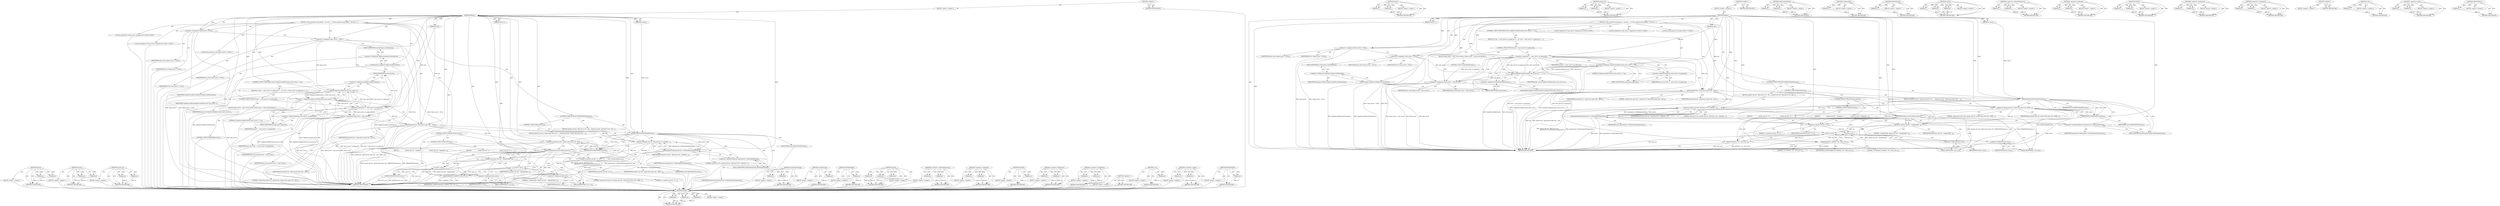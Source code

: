 digraph "WEXITSTATUS" {
vulnerable_188 [label=<(METHOD,dprintf)>];
vulnerable_189 [label=<(PARAM,p1)>];
vulnerable_190 [label=<(PARAM,p2)>];
vulnerable_191 [label=<(BLOCK,&lt;empty&gt;,&lt;empty&gt;)>];
vulnerable_192 [label=<(METHOD_RETURN,ANY)>];
vulnerable_141 [label=<(METHOD,iterate)>];
vulnerable_142 [label=<(PARAM,p1)>];
vulnerable_143 [label=<(PARAM,p2)>];
vulnerable_144 [label=<(BLOCK,&lt;empty&gt;,&lt;empty&gt;)>];
vulnerable_145 [label=<(METHOD_RETURN,ANY)>];
vulnerable_166 [label=<(METHOD,sprintf_cat)>];
vulnerable_167 [label=<(PARAM,p1)>];
vulnerable_168 [label=<(PARAM,p2)>];
vulnerable_169 [label=<(BLOCK,&lt;empty&gt;,&lt;empty&gt;)>];
vulnerable_170 [label=<(METHOD_RETURN,ANY)>];
vulnerable_6 [label=<(METHOD,&lt;global&gt;)<SUB>1</SUB>>];
vulnerable_7 [label=<(BLOCK,&lt;empty&gt;,&lt;empty&gt;)<SUB>1</SUB>>];
vulnerable_8 [label=<(METHOD,Reaper)<SUB>1</SUB>>];
vulnerable_9 [label=<(PARAM,Service *)<SUB>1</SUB>>];
vulnerable_10 [label=<(PARAM,int pid)<SUB>1</SUB>>];
vulnerable_11 [label=<(PARAM,int status)<SUB>1</SUB>>];
vulnerable_12 [label=<(BLOCK,{
	/* This should be much better.... for now, i...,{
	/* This should be much better.... for now, i...)<SUB>2</SUB>>];
vulnerable_13 [label="<(LOCAL,GahpServer* dead_server: GahpServer*)<SUB>6</SUB>>"];
vulnerable_14 [label=<(&lt;operator&gt;.assignment,*dead_server = NULL)<SUB>6</SUB>>];
vulnerable_15 [label=<(IDENTIFIER,dead_server,*dead_server = NULL)<SUB>6</SUB>>];
vulnerable_16 [label=<(IDENTIFIER,NULL,*dead_server = NULL)<SUB>6</SUB>>];
vulnerable_17 [label="<(LOCAL,GahpServer* next_server: GahpServer*)<SUB>7</SUB>>"];
vulnerable_18 [label=<(&lt;operator&gt;.assignment,*next_server = NULL)<SUB>7</SUB>>];
vulnerable_19 [label=<(IDENTIFIER,next_server,*next_server = NULL)<SUB>7</SUB>>];
vulnerable_20 [label=<(IDENTIFIER,NULL,*next_server = NULL)<SUB>7</SUB>>];
vulnerable_21 [label=<(startIterations,GahpServersById.startIterations())<SUB>9</SUB>>];
vulnerable_22 [label=<(&lt;operator&gt;.fieldAccess,GahpServersById.startIterations)<SUB>9</SUB>>];
vulnerable_23 [label=<(IDENTIFIER,GahpServersById,GahpServersById.startIterations())<SUB>9</SUB>>];
vulnerable_24 [label=<(FIELD_IDENTIFIER,startIterations,startIterations)<SUB>9</SUB>>];
vulnerable_25 [label=<(CONTROL_STRUCTURE,WHILE,while (GahpServersById.iterate( next_server ) != 0))<SUB>10</SUB>>];
vulnerable_26 [label=<(&lt;operator&gt;.notEquals,GahpServersById.iterate( next_server ) != 0)<SUB>10</SUB>>];
vulnerable_27 [label=<(iterate,GahpServersById.iterate( next_server ))<SUB>10</SUB>>];
vulnerable_28 [label=<(&lt;operator&gt;.fieldAccess,GahpServersById.iterate)<SUB>10</SUB>>];
vulnerable_29 [label=<(IDENTIFIER,GahpServersById,GahpServersById.iterate( next_server ))<SUB>10</SUB>>];
vulnerable_30 [label=<(FIELD_IDENTIFIER,iterate,iterate)<SUB>10</SUB>>];
vulnerable_31 [label=<(IDENTIFIER,next_server,GahpServersById.iterate( next_server ))<SUB>10</SUB>>];
vulnerable_32 [label=<(LITERAL,0,GahpServersById.iterate( next_server ) != 0)<SUB>10</SUB>>];
vulnerable_33 [label=<(BLOCK,{
		if ( pid == next_server-&gt;m_gahp_pid ) {
			...,{
		if ( pid == next_server-&gt;m_gahp_pid ) {
			...)<SUB>10</SUB>>];
vulnerable_34 [label=<(CONTROL_STRUCTURE,IF,if (pid == next_server-&gt;m_gahp_pid))<SUB>11</SUB>>];
vulnerable_35 [label=<(&lt;operator&gt;.equals,pid == next_server-&gt;m_gahp_pid)<SUB>11</SUB>>];
vulnerable_36 [label=<(IDENTIFIER,pid,pid == next_server-&gt;m_gahp_pid)<SUB>11</SUB>>];
vulnerable_37 [label=<(&lt;operator&gt;.indirectFieldAccess,next_server-&gt;m_gahp_pid)<SUB>11</SUB>>];
vulnerable_38 [label=<(IDENTIFIER,next_server,pid == next_server-&gt;m_gahp_pid)<SUB>11</SUB>>];
vulnerable_39 [label=<(FIELD_IDENTIFIER,m_gahp_pid,m_gahp_pid)<SUB>11</SUB>>];
vulnerable_40 [label=<(BLOCK,{
			dead_server = next_server;
			break;
		},{
			dead_server = next_server;
			break;
		})<SUB>11</SUB>>];
vulnerable_41 [label=<(&lt;operator&gt;.assignment,dead_server = next_server)<SUB>12</SUB>>];
vulnerable_42 [label=<(IDENTIFIER,dead_server,dead_server = next_server)<SUB>12</SUB>>];
vulnerable_43 [label=<(IDENTIFIER,next_server,dead_server = next_server)<SUB>12</SUB>>];
vulnerable_44 [label=<(CONTROL_STRUCTURE,BREAK,break;)<SUB>13</SUB>>];
vulnerable_45 [label="<(LOCAL,std.string buf: std.string)<SUB>17</SUB>>"];
vulnerable_46 [label=<(sprintf,sprintf( buf, &quot;Gahp Server (pid=%d) &quot;, pid ))<SUB>19</SUB>>];
vulnerable_47 [label=<(IDENTIFIER,buf,sprintf( buf, &quot;Gahp Server (pid=%d) &quot;, pid ))<SUB>19</SUB>>];
vulnerable_48 [label=<(LITERAL,&quot;Gahp Server (pid=%d) &quot;,sprintf( buf, &quot;Gahp Server (pid=%d) &quot;, pid ))<SUB>19</SUB>>];
vulnerable_49 [label=<(IDENTIFIER,pid,sprintf( buf, &quot;Gahp Server (pid=%d) &quot;, pid ))<SUB>19</SUB>>];
vulnerable_50 [label=<(CONTROL_STRUCTURE,IF,if (WIFSIGNALED(status)))<SUB>21</SUB>>];
vulnerable_51 [label=<(WIFSIGNALED,WIFSIGNALED(status))<SUB>21</SUB>>];
vulnerable_52 [label=<(IDENTIFIER,status,WIFSIGNALED(status))<SUB>21</SUB>>];
vulnerable_53 [label=<(BLOCK,{
		sprintf_cat( buf, &quot;died due to %s&quot;, 
			dae...,{
		sprintf_cat( buf, &quot;died due to %s&quot;, 
			dae...)<SUB>21</SUB>>];
vulnerable_54 [label=<(sprintf_cat,sprintf_cat( buf, &quot;died due to %s&quot;, 
			daemonC...)<SUB>22</SUB>>];
vulnerable_55 [label=<(IDENTIFIER,buf,sprintf_cat( buf, &quot;died due to %s&quot;, 
			daemonC...)<SUB>22</SUB>>];
vulnerable_56 [label=<(LITERAL,&quot;died due to %s&quot;,sprintf_cat( buf, &quot;died due to %s&quot;, 
			daemonC...)<SUB>22</SUB>>];
vulnerable_57 [label=<(GetExceptionString,daemonCore-&gt;GetExceptionString(status))<SUB>23</SUB>>];
vulnerable_58 [label=<(&lt;operator&gt;.indirectFieldAccess,daemonCore-&gt;GetExceptionString)<SUB>23</SUB>>];
vulnerable_59 [label=<(IDENTIFIER,daemonCore,daemonCore-&gt;GetExceptionString(status))<SUB>23</SUB>>];
vulnerable_60 [label=<(FIELD_IDENTIFIER,GetExceptionString,GetExceptionString)<SUB>23</SUB>>];
vulnerable_61 [label=<(IDENTIFIER,status,daemonCore-&gt;GetExceptionString(status))<SUB>23</SUB>>];
vulnerable_62 [label=<(CONTROL_STRUCTURE,ELSE,else)<SUB>24</SUB>>];
vulnerable_63 [label=<(BLOCK,{
		sprintf_cat( buf, &quot;exited with status %d&quot;, ...,{
		sprintf_cat( buf, &quot;exited with status %d&quot;, ...)<SUB>24</SUB>>];
vulnerable_64 [label=<(sprintf_cat,sprintf_cat( buf, &quot;exited with status %d&quot;, WEXI...)<SUB>25</SUB>>];
vulnerable_65 [label=<(IDENTIFIER,buf,sprintf_cat( buf, &quot;exited with status %d&quot;, WEXI...)<SUB>25</SUB>>];
vulnerable_66 [label=<(LITERAL,&quot;exited with status %d&quot;,sprintf_cat( buf, &quot;exited with status %d&quot;, WEXI...)<SUB>25</SUB>>];
vulnerable_67 [label=<(WEXITSTATUS,WEXITSTATUS(status))<SUB>25</SUB>>];
vulnerable_68 [label=<(IDENTIFIER,status,WEXITSTATUS(status))<SUB>25</SUB>>];
vulnerable_69 [label=<(CONTROL_STRUCTURE,IF,if (dead_server))<SUB>28</SUB>>];
vulnerable_70 [label=<(IDENTIFIER,dead_server,if (dead_server))<SUB>28</SUB>>];
vulnerable_71 [label=<(BLOCK,{
                sprintf_cat( buf, &quot; unexpecte...,{
                sprintf_cat( buf, &quot; unexpecte...)<SUB>28</SUB>>];
vulnerable_72 [label=<(sprintf_cat,sprintf_cat( buf, &quot; unexpectedly&quot; ))<SUB>29</SUB>>];
vulnerable_73 [label=<(IDENTIFIER,buf,sprintf_cat( buf, &quot; unexpectedly&quot; ))<SUB>29</SUB>>];
vulnerable_74 [label=<(LITERAL,&quot; unexpectedly&quot;,sprintf_cat( buf, &quot; unexpectedly&quot; ))<SUB>29</SUB>>];
vulnerable_75 [label=<(EXCEPT,EXCEPT( buf.c_str() ))<SUB>30</SUB>>];
vulnerable_76 [label=<(c_str,buf.c_str())<SUB>30</SUB>>];
vulnerable_77 [label=<(&lt;operator&gt;.fieldAccess,buf.c_str)<SUB>30</SUB>>];
vulnerable_78 [label=<(IDENTIFIER,buf,buf.c_str())<SUB>30</SUB>>];
vulnerable_79 [label=<(FIELD_IDENTIFIER,c_str,c_str)<SUB>30</SUB>>];
vulnerable_80 [label=<(CONTROL_STRUCTURE,ELSE,else)<SUB>31</SUB>>];
vulnerable_81 [label=<(BLOCK,{
                sprintf_cat( buf, &quot;\n&quot; );
   ...,{
                sprintf_cat( buf, &quot;\n&quot; );
   ...)<SUB>31</SUB>>];
vulnerable_82 [label=<(sprintf_cat,sprintf_cat( buf, &quot;\n&quot; ))<SUB>32</SUB>>];
vulnerable_83 [label=<(IDENTIFIER,buf,sprintf_cat( buf, &quot;\n&quot; ))<SUB>32</SUB>>];
vulnerable_84 [label=<(LITERAL,&quot;\n&quot;,sprintf_cat( buf, &quot;\n&quot; ))<SUB>32</SUB>>];
vulnerable_85 [label=<(dprintf,dprintf( D_ALWAYS, buf.c_str() ))<SUB>33</SUB>>];
vulnerable_86 [label=<(IDENTIFIER,D_ALWAYS,dprintf( D_ALWAYS, buf.c_str() ))<SUB>33</SUB>>];
vulnerable_87 [label=<(c_str,buf.c_str())<SUB>33</SUB>>];
vulnerable_88 [label=<(&lt;operator&gt;.fieldAccess,buf.c_str)<SUB>33</SUB>>];
vulnerable_89 [label=<(IDENTIFIER,buf,buf.c_str())<SUB>33</SUB>>];
vulnerable_90 [label=<(FIELD_IDENTIFIER,c_str,c_str)<SUB>33</SUB>>];
vulnerable_91 [label=<(METHOD_RETURN,ANY)<SUB>1</SUB>>];
vulnerable_93 [label=<(METHOD_RETURN,ANY)<SUB>1</SUB>>];
vulnerable_171 [label=<(METHOD,GetExceptionString)>];
vulnerable_172 [label=<(PARAM,p1)>];
vulnerable_173 [label=<(PARAM,p2)>];
vulnerable_174 [label=<(BLOCK,&lt;empty&gt;,&lt;empty&gt;)>];
vulnerable_175 [label=<(METHOD_RETURN,ANY)>];
vulnerable_127 [label=<(METHOD,startIterations)>];
vulnerable_128 [label=<(PARAM,p1)>];
vulnerable_129 [label=<(BLOCK,&lt;empty&gt;,&lt;empty&gt;)>];
vulnerable_130 [label=<(METHOD_RETURN,ANY)>];
vulnerable_162 [label=<(METHOD,WIFSIGNALED)>];
vulnerable_163 [label=<(PARAM,p1)>];
vulnerable_164 [label=<(BLOCK,&lt;empty&gt;,&lt;empty&gt;)>];
vulnerable_165 [label=<(METHOD_RETURN,ANY)>];
vulnerable_156 [label=<(METHOD,sprintf)>];
vulnerable_157 [label=<(PARAM,p1)>];
vulnerable_158 [label=<(PARAM,p2)>];
vulnerable_159 [label=<(PARAM,p3)>];
vulnerable_160 [label=<(BLOCK,&lt;empty&gt;,&lt;empty&gt;)>];
vulnerable_161 [label=<(METHOD_RETURN,ANY)>];
vulnerable_151 [label=<(METHOD,&lt;operator&gt;.indirectFieldAccess)>];
vulnerable_152 [label=<(PARAM,p1)>];
vulnerable_153 [label=<(PARAM,p2)>];
vulnerable_154 [label=<(BLOCK,&lt;empty&gt;,&lt;empty&gt;)>];
vulnerable_155 [label=<(METHOD_RETURN,ANY)>];
vulnerable_136 [label=<(METHOD,&lt;operator&gt;.notEquals)>];
vulnerable_137 [label=<(PARAM,p1)>];
vulnerable_138 [label=<(PARAM,p2)>];
vulnerable_139 [label=<(BLOCK,&lt;empty&gt;,&lt;empty&gt;)>];
vulnerable_140 [label=<(METHOD_RETURN,ANY)>];
vulnerable_180 [label=<(METHOD,EXCEPT)>];
vulnerable_181 [label=<(PARAM,p1)>];
vulnerable_182 [label=<(BLOCK,&lt;empty&gt;,&lt;empty&gt;)>];
vulnerable_183 [label=<(METHOD_RETURN,ANY)>];
vulnerable_131 [label=<(METHOD,&lt;operator&gt;.fieldAccess)>];
vulnerable_132 [label=<(PARAM,p1)>];
vulnerable_133 [label=<(PARAM,p2)>];
vulnerable_134 [label=<(BLOCK,&lt;empty&gt;,&lt;empty&gt;)>];
vulnerable_135 [label=<(METHOD_RETURN,ANY)>];
vulnerable_122 [label=<(METHOD,&lt;operator&gt;.assignment)>];
vulnerable_123 [label=<(PARAM,p1)>];
vulnerable_124 [label=<(PARAM,p2)>];
vulnerable_125 [label=<(BLOCK,&lt;empty&gt;,&lt;empty&gt;)>];
vulnerable_126 [label=<(METHOD_RETURN,ANY)>];
vulnerable_116 [label=<(METHOD,&lt;global&gt;)<SUB>1</SUB>>];
vulnerable_117 [label=<(BLOCK,&lt;empty&gt;,&lt;empty&gt;)>];
vulnerable_118 [label=<(METHOD_RETURN,ANY)>];
vulnerable_184 [label=<(METHOD,c_str)>];
vulnerable_185 [label=<(PARAM,p1)>];
vulnerable_186 [label=<(BLOCK,&lt;empty&gt;,&lt;empty&gt;)>];
vulnerable_187 [label=<(METHOD_RETURN,ANY)>];
vulnerable_146 [label=<(METHOD,&lt;operator&gt;.equals)>];
vulnerable_147 [label=<(PARAM,p1)>];
vulnerable_148 [label=<(PARAM,p2)>];
vulnerable_149 [label=<(BLOCK,&lt;empty&gt;,&lt;empty&gt;)>];
vulnerable_150 [label=<(METHOD_RETURN,ANY)>];
vulnerable_176 [label=<(METHOD,WEXITSTATUS)>];
vulnerable_177 [label=<(PARAM,p1)>];
vulnerable_178 [label=<(BLOCK,&lt;empty&gt;,&lt;empty&gt;)>];
vulnerable_179 [label=<(METHOD_RETURN,ANY)>];
fixed_193 [label=<(METHOD,dprintf)>];
fixed_194 [label=<(PARAM,p1)>];
fixed_195 [label=<(PARAM,p2)>];
fixed_196 [label=<(PARAM,p3)>];
fixed_197 [label=<(BLOCK,&lt;empty&gt;,&lt;empty&gt;)>];
fixed_198 [label=<(METHOD_RETURN,ANY)>];
fixed_145 [label=<(METHOD,iterate)>];
fixed_146 [label=<(PARAM,p1)>];
fixed_147 [label=<(PARAM,p2)>];
fixed_148 [label=<(BLOCK,&lt;empty&gt;,&lt;empty&gt;)>];
fixed_149 [label=<(METHOD_RETURN,ANY)>];
fixed_170 [label=<(METHOD,sprintf_cat)>];
fixed_171 [label=<(PARAM,p1)>];
fixed_172 [label=<(PARAM,p2)>];
fixed_173 [label=<(BLOCK,&lt;empty&gt;,&lt;empty&gt;)>];
fixed_174 [label=<(METHOD_RETURN,ANY)>];
fixed_6 [label=<(METHOD,&lt;global&gt;)<SUB>1</SUB>>];
fixed_7 [label=<(BLOCK,&lt;empty&gt;,&lt;empty&gt;)<SUB>1</SUB>>];
fixed_8 [label=<(METHOD,Reaper)<SUB>1</SUB>>];
fixed_9 [label=<(PARAM,Service *)<SUB>1</SUB>>];
fixed_10 [label=<(PARAM,int pid)<SUB>1</SUB>>];
fixed_11 [label=<(PARAM,int status)<SUB>1</SUB>>];
fixed_12 [label=<(BLOCK,{
	/* This should be much better.... for now, i...,{
	/* This should be much better.... for now, i...)<SUB>2</SUB>>];
fixed_13 [label="<(LOCAL,GahpServer* dead_server: GahpServer*)<SUB>6</SUB>>"];
fixed_14 [label=<(&lt;operator&gt;.assignment,*dead_server = NULL)<SUB>6</SUB>>];
fixed_15 [label=<(IDENTIFIER,dead_server,*dead_server = NULL)<SUB>6</SUB>>];
fixed_16 [label=<(IDENTIFIER,NULL,*dead_server = NULL)<SUB>6</SUB>>];
fixed_17 [label="<(LOCAL,GahpServer* next_server: GahpServer*)<SUB>7</SUB>>"];
fixed_18 [label=<(&lt;operator&gt;.assignment,*next_server = NULL)<SUB>7</SUB>>];
fixed_19 [label=<(IDENTIFIER,next_server,*next_server = NULL)<SUB>7</SUB>>];
fixed_20 [label=<(IDENTIFIER,NULL,*next_server = NULL)<SUB>7</SUB>>];
fixed_21 [label=<(startIterations,GahpServersById.startIterations())<SUB>9</SUB>>];
fixed_22 [label=<(&lt;operator&gt;.fieldAccess,GahpServersById.startIterations)<SUB>9</SUB>>];
fixed_23 [label=<(IDENTIFIER,GahpServersById,GahpServersById.startIterations())<SUB>9</SUB>>];
fixed_24 [label=<(FIELD_IDENTIFIER,startIterations,startIterations)<SUB>9</SUB>>];
fixed_25 [label=<(CONTROL_STRUCTURE,WHILE,while (GahpServersById.iterate( next_server ) != 0))<SUB>10</SUB>>];
fixed_26 [label=<(&lt;operator&gt;.notEquals,GahpServersById.iterate( next_server ) != 0)<SUB>10</SUB>>];
fixed_27 [label=<(iterate,GahpServersById.iterate( next_server ))<SUB>10</SUB>>];
fixed_28 [label=<(&lt;operator&gt;.fieldAccess,GahpServersById.iterate)<SUB>10</SUB>>];
fixed_29 [label=<(IDENTIFIER,GahpServersById,GahpServersById.iterate( next_server ))<SUB>10</SUB>>];
fixed_30 [label=<(FIELD_IDENTIFIER,iterate,iterate)<SUB>10</SUB>>];
fixed_31 [label=<(IDENTIFIER,next_server,GahpServersById.iterate( next_server ))<SUB>10</SUB>>];
fixed_32 [label=<(LITERAL,0,GahpServersById.iterate( next_server ) != 0)<SUB>10</SUB>>];
fixed_33 [label=<(BLOCK,{
		if ( pid == next_server-&gt;m_gahp_pid ) {
			...,{
		if ( pid == next_server-&gt;m_gahp_pid ) {
			...)<SUB>10</SUB>>];
fixed_34 [label=<(CONTROL_STRUCTURE,IF,if (pid == next_server-&gt;m_gahp_pid))<SUB>11</SUB>>];
fixed_35 [label=<(&lt;operator&gt;.equals,pid == next_server-&gt;m_gahp_pid)<SUB>11</SUB>>];
fixed_36 [label=<(IDENTIFIER,pid,pid == next_server-&gt;m_gahp_pid)<SUB>11</SUB>>];
fixed_37 [label=<(&lt;operator&gt;.indirectFieldAccess,next_server-&gt;m_gahp_pid)<SUB>11</SUB>>];
fixed_38 [label=<(IDENTIFIER,next_server,pid == next_server-&gt;m_gahp_pid)<SUB>11</SUB>>];
fixed_39 [label=<(FIELD_IDENTIFIER,m_gahp_pid,m_gahp_pid)<SUB>11</SUB>>];
fixed_40 [label=<(BLOCK,{
			dead_server = next_server;
			break;
		},{
			dead_server = next_server;
			break;
		})<SUB>11</SUB>>];
fixed_41 [label=<(&lt;operator&gt;.assignment,dead_server = next_server)<SUB>12</SUB>>];
fixed_42 [label=<(IDENTIFIER,dead_server,dead_server = next_server)<SUB>12</SUB>>];
fixed_43 [label=<(IDENTIFIER,next_server,dead_server = next_server)<SUB>12</SUB>>];
fixed_44 [label=<(CONTROL_STRUCTURE,BREAK,break;)<SUB>13</SUB>>];
fixed_45 [label="<(LOCAL,std.string buf: std.string)<SUB>17</SUB>>"];
fixed_46 [label=<(sprintf,sprintf( buf, &quot;Gahp Server (pid=%d) &quot;, pid ))<SUB>19</SUB>>];
fixed_47 [label=<(IDENTIFIER,buf,sprintf( buf, &quot;Gahp Server (pid=%d) &quot;, pid ))<SUB>19</SUB>>];
fixed_48 [label=<(LITERAL,&quot;Gahp Server (pid=%d) &quot;,sprintf( buf, &quot;Gahp Server (pid=%d) &quot;, pid ))<SUB>19</SUB>>];
fixed_49 [label=<(IDENTIFIER,pid,sprintf( buf, &quot;Gahp Server (pid=%d) &quot;, pid ))<SUB>19</SUB>>];
fixed_50 [label=<(CONTROL_STRUCTURE,IF,if (WIFSIGNALED(status)))<SUB>21</SUB>>];
fixed_51 [label=<(WIFSIGNALED,WIFSIGNALED(status))<SUB>21</SUB>>];
fixed_52 [label=<(IDENTIFIER,status,WIFSIGNALED(status))<SUB>21</SUB>>];
fixed_53 [label=<(BLOCK,{
		sprintf_cat( buf, &quot;died due to %s&quot;, 
			dae...,{
		sprintf_cat( buf, &quot;died due to %s&quot;, 
			dae...)<SUB>21</SUB>>];
fixed_54 [label=<(sprintf_cat,sprintf_cat( buf, &quot;died due to %s&quot;, 
			daemonC...)<SUB>22</SUB>>];
fixed_55 [label=<(IDENTIFIER,buf,sprintf_cat( buf, &quot;died due to %s&quot;, 
			daemonC...)<SUB>22</SUB>>];
fixed_56 [label=<(LITERAL,&quot;died due to %s&quot;,sprintf_cat( buf, &quot;died due to %s&quot;, 
			daemonC...)<SUB>22</SUB>>];
fixed_57 [label=<(GetExceptionString,daemonCore-&gt;GetExceptionString(status))<SUB>23</SUB>>];
fixed_58 [label=<(&lt;operator&gt;.indirectFieldAccess,daemonCore-&gt;GetExceptionString)<SUB>23</SUB>>];
fixed_59 [label=<(IDENTIFIER,daemonCore,daemonCore-&gt;GetExceptionString(status))<SUB>23</SUB>>];
fixed_60 [label=<(FIELD_IDENTIFIER,GetExceptionString,GetExceptionString)<SUB>23</SUB>>];
fixed_61 [label=<(IDENTIFIER,status,daemonCore-&gt;GetExceptionString(status))<SUB>23</SUB>>];
fixed_62 [label=<(CONTROL_STRUCTURE,ELSE,else)<SUB>24</SUB>>];
fixed_63 [label=<(BLOCK,{
		sprintf_cat( buf, &quot;exited with status %d&quot;, ...,{
		sprintf_cat( buf, &quot;exited with status %d&quot;, ...)<SUB>24</SUB>>];
fixed_64 [label=<(sprintf_cat,sprintf_cat( buf, &quot;exited with status %d&quot;, WEXI...)<SUB>25</SUB>>];
fixed_65 [label=<(IDENTIFIER,buf,sprintf_cat( buf, &quot;exited with status %d&quot;, WEXI...)<SUB>25</SUB>>];
fixed_66 [label=<(LITERAL,&quot;exited with status %d&quot;,sprintf_cat( buf, &quot;exited with status %d&quot;, WEXI...)<SUB>25</SUB>>];
fixed_67 [label=<(WEXITSTATUS,WEXITSTATUS(status))<SUB>25</SUB>>];
fixed_68 [label=<(IDENTIFIER,status,WEXITSTATUS(status))<SUB>25</SUB>>];
fixed_69 [label=<(CONTROL_STRUCTURE,IF,if (dead_server))<SUB>28</SUB>>];
fixed_70 [label=<(IDENTIFIER,dead_server,if (dead_server))<SUB>28</SUB>>];
fixed_71 [label=<(BLOCK,{
                sprintf_cat( buf, &quot; unexpecte...,{
                sprintf_cat( buf, &quot; unexpecte...)<SUB>28</SUB>>];
fixed_72 [label=<(sprintf_cat,sprintf_cat( buf, &quot; unexpectedly&quot; ))<SUB>29</SUB>>];
fixed_73 [label=<(IDENTIFIER,buf,sprintf_cat( buf, &quot; unexpectedly&quot; ))<SUB>29</SUB>>];
fixed_74 [label=<(LITERAL,&quot; unexpectedly&quot;,sprintf_cat( buf, &quot; unexpectedly&quot; ))<SUB>29</SUB>>];
fixed_75 [label=<(EXCEPT,EXCEPT( &quot;%s&quot;, buf.c_str() ))<SUB>30</SUB>>];
fixed_76 [label=<(LITERAL,&quot;%s&quot;,EXCEPT( &quot;%s&quot;, buf.c_str() ))<SUB>30</SUB>>];
fixed_77 [label=<(c_str,buf.c_str())<SUB>30</SUB>>];
fixed_78 [label=<(&lt;operator&gt;.fieldAccess,buf.c_str)<SUB>30</SUB>>];
fixed_79 [label=<(IDENTIFIER,buf,buf.c_str())<SUB>30</SUB>>];
fixed_80 [label=<(FIELD_IDENTIFIER,c_str,c_str)<SUB>30</SUB>>];
fixed_81 [label=<(CONTROL_STRUCTURE,ELSE,else)<SUB>31</SUB>>];
fixed_82 [label=<(BLOCK,{
                sprintf_cat( buf, &quot;\n&quot; );
   ...,{
                sprintf_cat( buf, &quot;\n&quot; );
   ...)<SUB>31</SUB>>];
fixed_83 [label=<(sprintf_cat,sprintf_cat( buf, &quot;\n&quot; ))<SUB>32</SUB>>];
fixed_84 [label=<(IDENTIFIER,buf,sprintf_cat( buf, &quot;\n&quot; ))<SUB>32</SUB>>];
fixed_85 [label=<(LITERAL,&quot;\n&quot;,sprintf_cat( buf, &quot;\n&quot; ))<SUB>32</SUB>>];
fixed_86 [label=<(dprintf,dprintf( D_ALWAYS, &quot;%s&quot;, buf.c_str() ))<SUB>33</SUB>>];
fixed_87 [label=<(IDENTIFIER,D_ALWAYS,dprintf( D_ALWAYS, &quot;%s&quot;, buf.c_str() ))<SUB>33</SUB>>];
fixed_88 [label=<(LITERAL,&quot;%s&quot;,dprintf( D_ALWAYS, &quot;%s&quot;, buf.c_str() ))<SUB>33</SUB>>];
fixed_89 [label=<(c_str,buf.c_str())<SUB>33</SUB>>];
fixed_90 [label=<(&lt;operator&gt;.fieldAccess,buf.c_str)<SUB>33</SUB>>];
fixed_91 [label=<(IDENTIFIER,buf,buf.c_str())<SUB>33</SUB>>];
fixed_92 [label=<(FIELD_IDENTIFIER,c_str,c_str)<SUB>33</SUB>>];
fixed_93 [label=<(METHOD_RETURN,ANY)<SUB>1</SUB>>];
fixed_95 [label=<(METHOD_RETURN,ANY)<SUB>1</SUB>>];
fixed_175 [label=<(METHOD,GetExceptionString)>];
fixed_176 [label=<(PARAM,p1)>];
fixed_177 [label=<(PARAM,p2)>];
fixed_178 [label=<(BLOCK,&lt;empty&gt;,&lt;empty&gt;)>];
fixed_179 [label=<(METHOD_RETURN,ANY)>];
fixed_131 [label=<(METHOD,startIterations)>];
fixed_132 [label=<(PARAM,p1)>];
fixed_133 [label=<(BLOCK,&lt;empty&gt;,&lt;empty&gt;)>];
fixed_134 [label=<(METHOD_RETURN,ANY)>];
fixed_166 [label=<(METHOD,WIFSIGNALED)>];
fixed_167 [label=<(PARAM,p1)>];
fixed_168 [label=<(BLOCK,&lt;empty&gt;,&lt;empty&gt;)>];
fixed_169 [label=<(METHOD_RETURN,ANY)>];
fixed_160 [label=<(METHOD,sprintf)>];
fixed_161 [label=<(PARAM,p1)>];
fixed_162 [label=<(PARAM,p2)>];
fixed_163 [label=<(PARAM,p3)>];
fixed_164 [label=<(BLOCK,&lt;empty&gt;,&lt;empty&gt;)>];
fixed_165 [label=<(METHOD_RETURN,ANY)>];
fixed_155 [label=<(METHOD,&lt;operator&gt;.indirectFieldAccess)>];
fixed_156 [label=<(PARAM,p1)>];
fixed_157 [label=<(PARAM,p2)>];
fixed_158 [label=<(BLOCK,&lt;empty&gt;,&lt;empty&gt;)>];
fixed_159 [label=<(METHOD_RETURN,ANY)>];
fixed_140 [label=<(METHOD,&lt;operator&gt;.notEquals)>];
fixed_141 [label=<(PARAM,p1)>];
fixed_142 [label=<(PARAM,p2)>];
fixed_143 [label=<(BLOCK,&lt;empty&gt;,&lt;empty&gt;)>];
fixed_144 [label=<(METHOD_RETURN,ANY)>];
fixed_184 [label=<(METHOD,EXCEPT)>];
fixed_185 [label=<(PARAM,p1)>];
fixed_186 [label=<(PARAM,p2)>];
fixed_187 [label=<(BLOCK,&lt;empty&gt;,&lt;empty&gt;)>];
fixed_188 [label=<(METHOD_RETURN,ANY)>];
fixed_135 [label=<(METHOD,&lt;operator&gt;.fieldAccess)>];
fixed_136 [label=<(PARAM,p1)>];
fixed_137 [label=<(PARAM,p2)>];
fixed_138 [label=<(BLOCK,&lt;empty&gt;,&lt;empty&gt;)>];
fixed_139 [label=<(METHOD_RETURN,ANY)>];
fixed_126 [label=<(METHOD,&lt;operator&gt;.assignment)>];
fixed_127 [label=<(PARAM,p1)>];
fixed_128 [label=<(PARAM,p2)>];
fixed_129 [label=<(BLOCK,&lt;empty&gt;,&lt;empty&gt;)>];
fixed_130 [label=<(METHOD_RETURN,ANY)>];
fixed_120 [label=<(METHOD,&lt;global&gt;)<SUB>1</SUB>>];
fixed_121 [label=<(BLOCK,&lt;empty&gt;,&lt;empty&gt;)>];
fixed_122 [label=<(METHOD_RETURN,ANY)>];
fixed_189 [label=<(METHOD,c_str)>];
fixed_190 [label=<(PARAM,p1)>];
fixed_191 [label=<(BLOCK,&lt;empty&gt;,&lt;empty&gt;)>];
fixed_192 [label=<(METHOD_RETURN,ANY)>];
fixed_150 [label=<(METHOD,&lt;operator&gt;.equals)>];
fixed_151 [label=<(PARAM,p1)>];
fixed_152 [label=<(PARAM,p2)>];
fixed_153 [label=<(BLOCK,&lt;empty&gt;,&lt;empty&gt;)>];
fixed_154 [label=<(METHOD_RETURN,ANY)>];
fixed_180 [label=<(METHOD,WEXITSTATUS)>];
fixed_181 [label=<(PARAM,p1)>];
fixed_182 [label=<(BLOCK,&lt;empty&gt;,&lt;empty&gt;)>];
fixed_183 [label=<(METHOD_RETURN,ANY)>];
vulnerable_188 -> vulnerable_189  [key=0, label="AST: "];
vulnerable_188 -> vulnerable_189  [key=1, label="DDG: "];
vulnerable_188 -> vulnerable_191  [key=0, label="AST: "];
vulnerable_188 -> vulnerable_190  [key=0, label="AST: "];
vulnerable_188 -> vulnerable_190  [key=1, label="DDG: "];
vulnerable_188 -> vulnerable_192  [key=0, label="AST: "];
vulnerable_188 -> vulnerable_192  [key=1, label="CFG: "];
vulnerable_189 -> vulnerable_192  [key=0, label="DDG: p1"];
vulnerable_190 -> vulnerable_192  [key=0, label="DDG: p2"];
vulnerable_191 -> fixed_193  [key=0];
vulnerable_192 -> fixed_193  [key=0];
vulnerable_141 -> vulnerable_142  [key=0, label="AST: "];
vulnerable_141 -> vulnerable_142  [key=1, label="DDG: "];
vulnerable_141 -> vulnerable_144  [key=0, label="AST: "];
vulnerable_141 -> vulnerable_143  [key=0, label="AST: "];
vulnerable_141 -> vulnerable_143  [key=1, label="DDG: "];
vulnerable_141 -> vulnerable_145  [key=0, label="AST: "];
vulnerable_141 -> vulnerable_145  [key=1, label="CFG: "];
vulnerable_142 -> vulnerable_145  [key=0, label="DDG: p1"];
vulnerable_143 -> vulnerable_145  [key=0, label="DDG: p2"];
vulnerable_144 -> fixed_193  [key=0];
vulnerable_145 -> fixed_193  [key=0];
vulnerable_166 -> vulnerable_167  [key=0, label="AST: "];
vulnerable_166 -> vulnerable_167  [key=1, label="DDG: "];
vulnerable_166 -> vulnerable_169  [key=0, label="AST: "];
vulnerable_166 -> vulnerable_168  [key=0, label="AST: "];
vulnerable_166 -> vulnerable_168  [key=1, label="DDG: "];
vulnerable_166 -> vulnerable_170  [key=0, label="AST: "];
vulnerable_166 -> vulnerable_170  [key=1, label="CFG: "];
vulnerable_167 -> vulnerable_170  [key=0, label="DDG: p1"];
vulnerable_168 -> vulnerable_170  [key=0, label="DDG: p2"];
vulnerable_169 -> fixed_193  [key=0];
vulnerable_170 -> fixed_193  [key=0];
vulnerable_6 -> vulnerable_7  [key=0, label="AST: "];
vulnerable_6 -> vulnerable_93  [key=0, label="AST: "];
vulnerable_6 -> vulnerable_93  [key=1, label="CFG: "];
vulnerable_7 -> vulnerable_8  [key=0, label="AST: "];
vulnerable_8 -> vulnerable_9  [key=0, label="AST: "];
vulnerable_8 -> vulnerable_9  [key=1, label="DDG: "];
vulnerable_8 -> vulnerable_10  [key=0, label="AST: "];
vulnerable_8 -> vulnerable_10  [key=1, label="DDG: "];
vulnerable_8 -> vulnerable_11  [key=0, label="AST: "];
vulnerable_8 -> vulnerable_11  [key=1, label="DDG: "];
vulnerable_8 -> vulnerable_12  [key=0, label="AST: "];
vulnerable_8 -> vulnerable_91  [key=0, label="AST: "];
vulnerable_8 -> vulnerable_14  [key=0, label="CFG: "];
vulnerable_8 -> vulnerable_14  [key=1, label="DDG: "];
vulnerable_8 -> vulnerable_18  [key=0, label="DDG: "];
vulnerable_8 -> vulnerable_46  [key=0, label="DDG: "];
vulnerable_8 -> vulnerable_70  [key=0, label="DDG: "];
vulnerable_8 -> vulnerable_26  [key=0, label="DDG: "];
vulnerable_8 -> vulnerable_51  [key=0, label="DDG: "];
vulnerable_8 -> vulnerable_27  [key=0, label="DDG: "];
vulnerable_8 -> vulnerable_54  [key=0, label="DDG: "];
vulnerable_8 -> vulnerable_72  [key=0, label="DDG: "];
vulnerable_8 -> vulnerable_35  [key=0, label="DDG: "];
vulnerable_8 -> vulnerable_41  [key=0, label="DDG: "];
vulnerable_8 -> vulnerable_57  [key=0, label="DDG: "];
vulnerable_8 -> vulnerable_64  [key=0, label="DDG: "];
vulnerable_8 -> vulnerable_82  [key=0, label="DDG: "];
vulnerable_8 -> vulnerable_85  [key=0, label="DDG: "];
vulnerable_8 -> vulnerable_67  [key=0, label="DDG: "];
vulnerable_9 -> vulnerable_91  [key=0, label="DDG: "];
vulnerable_10 -> vulnerable_46  [key=0, label="DDG: pid"];
vulnerable_10 -> vulnerable_35  [key=0, label="DDG: pid"];
vulnerable_11 -> vulnerable_51  [key=0, label="DDG: status"];
vulnerable_12 -> vulnerable_13  [key=0, label="AST: "];
vulnerable_12 -> vulnerable_14  [key=0, label="AST: "];
vulnerable_12 -> vulnerable_17  [key=0, label="AST: "];
vulnerable_12 -> vulnerable_18  [key=0, label="AST: "];
vulnerable_12 -> vulnerable_21  [key=0, label="AST: "];
vulnerable_12 -> vulnerable_25  [key=0, label="AST: "];
vulnerable_12 -> vulnerable_45  [key=0, label="AST: "];
vulnerable_12 -> vulnerable_46  [key=0, label="AST: "];
vulnerable_12 -> vulnerable_50  [key=0, label="AST: "];
vulnerable_12 -> vulnerable_69  [key=0, label="AST: "];
vulnerable_13 -> fixed_193  [key=0];
vulnerable_14 -> vulnerable_15  [key=0, label="AST: "];
vulnerable_14 -> vulnerable_16  [key=0, label="AST: "];
vulnerable_14 -> vulnerable_18  [key=0, label="CFG: "];
vulnerable_14 -> vulnerable_91  [key=0, label="DDG: dead_server"];
vulnerable_14 -> vulnerable_91  [key=1, label="DDG: *dead_server = NULL"];
vulnerable_15 -> fixed_193  [key=0];
vulnerable_16 -> fixed_193  [key=0];
vulnerable_17 -> fixed_193  [key=0];
vulnerable_18 -> vulnerable_19  [key=0, label="AST: "];
vulnerable_18 -> vulnerable_20  [key=0, label="AST: "];
vulnerable_18 -> vulnerable_24  [key=0, label="CFG: "];
vulnerable_18 -> vulnerable_91  [key=0, label="DDG: NULL"];
vulnerable_18 -> vulnerable_91  [key=1, label="DDG: *next_server = NULL"];
vulnerable_18 -> vulnerable_27  [key=0, label="DDG: next_server"];
vulnerable_19 -> fixed_193  [key=0];
vulnerable_20 -> fixed_193  [key=0];
vulnerable_21 -> vulnerable_22  [key=0, label="AST: "];
vulnerable_21 -> vulnerable_30  [key=0, label="CFG: "];
vulnerable_21 -> vulnerable_91  [key=0, label="DDG: GahpServersById.startIterations"];
vulnerable_21 -> vulnerable_91  [key=1, label="DDG: GahpServersById.startIterations()"];
vulnerable_22 -> vulnerable_23  [key=0, label="AST: "];
vulnerable_22 -> vulnerable_24  [key=0, label="AST: "];
vulnerable_22 -> vulnerable_21  [key=0, label="CFG: "];
vulnerable_23 -> fixed_193  [key=0];
vulnerable_24 -> vulnerable_22  [key=0, label="CFG: "];
vulnerable_25 -> vulnerable_26  [key=0, label="AST: "];
vulnerable_25 -> vulnerable_33  [key=0, label="AST: "];
vulnerable_26 -> vulnerable_27  [key=0, label="AST: "];
vulnerable_26 -> vulnerable_32  [key=0, label="AST: "];
vulnerable_26 -> vulnerable_39  [key=0, label="CFG: "];
vulnerable_26 -> vulnerable_39  [key=1, label="CDG: "];
vulnerable_26 -> vulnerable_46  [key=0, label="CFG: "];
vulnerable_26 -> vulnerable_91  [key=0, label="DDG: GahpServersById.iterate( next_server )"];
vulnerable_26 -> vulnerable_91  [key=1, label="DDG: GahpServersById.iterate( next_server ) != 0"];
vulnerable_26 -> vulnerable_37  [key=0, label="CDG: "];
vulnerable_26 -> vulnerable_35  [key=0, label="CDG: "];
vulnerable_27 -> vulnerable_28  [key=0, label="AST: "];
vulnerable_27 -> vulnerable_31  [key=0, label="AST: "];
vulnerable_27 -> vulnerable_26  [key=0, label="CFG: "];
vulnerable_27 -> vulnerable_26  [key=1, label="DDG: GahpServersById.iterate"];
vulnerable_27 -> vulnerable_26  [key=2, label="DDG: next_server"];
vulnerable_27 -> vulnerable_91  [key=0, label="DDG: GahpServersById.iterate"];
vulnerable_27 -> vulnerable_91  [key=1, label="DDG: next_server"];
vulnerable_27 -> vulnerable_35  [key=0, label="DDG: next_server"];
vulnerable_27 -> vulnerable_41  [key=0, label="DDG: next_server"];
vulnerable_28 -> vulnerable_29  [key=0, label="AST: "];
vulnerable_28 -> vulnerable_30  [key=0, label="AST: "];
vulnerable_28 -> vulnerable_27  [key=0, label="CFG: "];
vulnerable_29 -> fixed_193  [key=0];
vulnerable_30 -> vulnerable_28  [key=0, label="CFG: "];
vulnerable_31 -> fixed_193  [key=0];
vulnerable_32 -> fixed_193  [key=0];
vulnerable_33 -> vulnerable_34  [key=0, label="AST: "];
vulnerable_34 -> vulnerable_35  [key=0, label="AST: "];
vulnerable_34 -> vulnerable_40  [key=0, label="AST: "];
vulnerable_35 -> vulnerable_36  [key=0, label="AST: "];
vulnerable_35 -> vulnerable_37  [key=0, label="AST: "];
vulnerable_35 -> vulnerable_30  [key=0, label="CFG: "];
vulnerable_35 -> vulnerable_30  [key=1, label="CDG: "];
vulnerable_35 -> vulnerable_41  [key=0, label="CFG: "];
vulnerable_35 -> vulnerable_41  [key=1, label="DDG: next_server-&gt;m_gahp_pid"];
vulnerable_35 -> vulnerable_41  [key=2, label="CDG: "];
vulnerable_35 -> vulnerable_91  [key=0, label="DDG: next_server-&gt;m_gahp_pid"];
vulnerable_35 -> vulnerable_91  [key=1, label="DDG: pid == next_server-&gt;m_gahp_pid"];
vulnerable_35 -> vulnerable_46  [key=0, label="DDG: pid"];
vulnerable_35 -> vulnerable_27  [key=0, label="DDG: next_server-&gt;m_gahp_pid"];
vulnerable_35 -> vulnerable_27  [key=1, label="CDG: "];
vulnerable_35 -> vulnerable_26  [key=0, label="CDG: "];
vulnerable_35 -> vulnerable_28  [key=0, label="CDG: "];
vulnerable_36 -> fixed_193  [key=0];
vulnerable_37 -> vulnerable_38  [key=0, label="AST: "];
vulnerable_37 -> vulnerable_39  [key=0, label="AST: "];
vulnerable_37 -> vulnerable_35  [key=0, label="CFG: "];
vulnerable_38 -> fixed_193  [key=0];
vulnerable_39 -> vulnerable_37  [key=0, label="CFG: "];
vulnerable_40 -> vulnerable_41  [key=0, label="AST: "];
vulnerable_40 -> vulnerable_44  [key=0, label="AST: "];
vulnerable_41 -> vulnerable_42  [key=0, label="AST: "];
vulnerable_41 -> vulnerable_43  [key=0, label="AST: "];
vulnerable_41 -> vulnerable_46  [key=0, label="CFG: "];
vulnerable_41 -> vulnerable_91  [key=0, label="DDG: dead_server"];
vulnerable_41 -> vulnerable_91  [key=1, label="DDG: next_server"];
vulnerable_41 -> vulnerable_91  [key=2, label="DDG: dead_server = next_server"];
vulnerable_42 -> fixed_193  [key=0];
vulnerable_43 -> fixed_193  [key=0];
vulnerable_44 -> fixed_193  [key=0];
vulnerable_45 -> fixed_193  [key=0];
vulnerable_46 -> vulnerable_47  [key=0, label="AST: "];
vulnerable_46 -> vulnerable_48  [key=0, label="AST: "];
vulnerable_46 -> vulnerable_49  [key=0, label="AST: "];
vulnerable_46 -> vulnerable_51  [key=0, label="CFG: "];
vulnerable_46 -> vulnerable_91  [key=0, label="DDG: pid"];
vulnerable_46 -> vulnerable_91  [key=1, label="DDG: sprintf( buf, &quot;Gahp Server (pid=%d) &quot;, pid )"];
vulnerable_46 -> vulnerable_54  [key=0, label="DDG: buf"];
vulnerable_46 -> vulnerable_64  [key=0, label="DDG: buf"];
vulnerable_47 -> fixed_193  [key=0];
vulnerable_48 -> fixed_193  [key=0];
vulnerable_49 -> fixed_193  [key=0];
vulnerable_50 -> vulnerable_51  [key=0, label="AST: "];
vulnerable_50 -> vulnerable_53  [key=0, label="AST: "];
vulnerable_50 -> vulnerable_62  [key=0, label="AST: "];
vulnerable_51 -> vulnerable_52  [key=0, label="AST: "];
vulnerable_51 -> vulnerable_60  [key=0, label="CFG: "];
vulnerable_51 -> vulnerable_60  [key=1, label="CDG: "];
vulnerable_51 -> vulnerable_67  [key=0, label="CFG: "];
vulnerable_51 -> vulnerable_67  [key=1, label="DDG: status"];
vulnerable_51 -> vulnerable_67  [key=2, label="CDG: "];
vulnerable_51 -> vulnerable_91  [key=0, label="DDG: WIFSIGNALED(status)"];
vulnerable_51 -> vulnerable_57  [key=0, label="DDG: status"];
vulnerable_51 -> vulnerable_57  [key=1, label="CDG: "];
vulnerable_51 -> vulnerable_58  [key=0, label="CDG: "];
vulnerable_51 -> vulnerable_64  [key=0, label="CDG: "];
vulnerable_51 -> vulnerable_54  [key=0, label="CDG: "];
vulnerable_52 -> fixed_193  [key=0];
vulnerable_53 -> vulnerable_54  [key=0, label="AST: "];
vulnerable_54 -> vulnerable_55  [key=0, label="AST: "];
vulnerable_54 -> vulnerable_56  [key=0, label="AST: "];
vulnerable_54 -> vulnerable_57  [key=0, label="AST: "];
vulnerable_54 -> vulnerable_70  [key=0, label="CFG: "];
vulnerable_54 -> vulnerable_91  [key=0, label="DDG: daemonCore-&gt;GetExceptionString(status)"];
vulnerable_54 -> vulnerable_91  [key=1, label="DDG: sprintf_cat( buf, &quot;died due to %s&quot;, 
			daemonCore-&gt;GetExceptionString(status) )"];
vulnerable_54 -> vulnerable_72  [key=0, label="DDG: buf"];
vulnerable_54 -> vulnerable_82  [key=0, label="DDG: buf"];
vulnerable_55 -> fixed_193  [key=0];
vulnerable_56 -> fixed_193  [key=0];
vulnerable_57 -> vulnerable_58  [key=0, label="AST: "];
vulnerable_57 -> vulnerable_61  [key=0, label="AST: "];
vulnerable_57 -> vulnerable_54  [key=0, label="CFG: "];
vulnerable_57 -> vulnerable_54  [key=1, label="DDG: daemonCore-&gt;GetExceptionString"];
vulnerable_57 -> vulnerable_54  [key=2, label="DDG: status"];
vulnerable_57 -> vulnerable_91  [key=0, label="DDG: daemonCore-&gt;GetExceptionString"];
vulnerable_57 -> vulnerable_91  [key=1, label="DDG: status"];
vulnerable_58 -> vulnerable_59  [key=0, label="AST: "];
vulnerable_58 -> vulnerable_60  [key=0, label="AST: "];
vulnerable_58 -> vulnerable_57  [key=0, label="CFG: "];
vulnerable_59 -> fixed_193  [key=0];
vulnerable_60 -> vulnerable_58  [key=0, label="CFG: "];
vulnerable_61 -> fixed_193  [key=0];
vulnerable_62 -> vulnerable_63  [key=0, label="AST: "];
vulnerable_63 -> vulnerable_64  [key=0, label="AST: "];
vulnerable_64 -> vulnerable_65  [key=0, label="AST: "];
vulnerable_64 -> vulnerable_66  [key=0, label="AST: "];
vulnerable_64 -> vulnerable_67  [key=0, label="AST: "];
vulnerable_64 -> vulnerable_70  [key=0, label="CFG: "];
vulnerable_64 -> vulnerable_91  [key=0, label="DDG: WEXITSTATUS(status)"];
vulnerable_64 -> vulnerable_91  [key=1, label="DDG: sprintf_cat( buf, &quot;exited with status %d&quot;, WEXITSTATUS(status) )"];
vulnerable_64 -> vulnerable_72  [key=0, label="DDG: buf"];
vulnerable_64 -> vulnerable_82  [key=0, label="DDG: buf"];
vulnerable_65 -> fixed_193  [key=0];
vulnerable_66 -> fixed_193  [key=0];
vulnerable_67 -> vulnerable_68  [key=0, label="AST: "];
vulnerable_67 -> vulnerable_64  [key=0, label="CFG: "];
vulnerable_67 -> vulnerable_64  [key=1, label="DDG: status"];
vulnerable_67 -> vulnerable_91  [key=0, label="DDG: status"];
vulnerable_68 -> fixed_193  [key=0];
vulnerable_69 -> vulnerable_70  [key=0, label="AST: "];
vulnerable_69 -> vulnerable_71  [key=0, label="AST: "];
vulnerable_69 -> vulnerable_80  [key=0, label="AST: "];
vulnerable_70 -> vulnerable_72  [key=0, label="CFG: "];
vulnerable_70 -> vulnerable_72  [key=1, label="CDG: "];
vulnerable_70 -> vulnerable_82  [key=0, label="CFG: "];
vulnerable_70 -> vulnerable_82  [key=1, label="CDG: "];
vulnerable_70 -> vulnerable_77  [key=0, label="CDG: "];
vulnerable_70 -> vulnerable_75  [key=0, label="CDG: "];
vulnerable_70 -> vulnerable_85  [key=0, label="CDG: "];
vulnerable_70 -> vulnerable_88  [key=0, label="CDG: "];
vulnerable_70 -> vulnerable_76  [key=0, label="CDG: "];
vulnerable_70 -> vulnerable_87  [key=0, label="CDG: "];
vulnerable_70 -> vulnerable_90  [key=0, label="CDG: "];
vulnerable_70 -> vulnerable_79  [key=0, label="CDG: "];
vulnerable_71 -> vulnerable_72  [key=0, label="AST: "];
vulnerable_71 -> vulnerable_75  [key=0, label="AST: "];
vulnerable_72 -> vulnerable_73  [key=0, label="AST: "];
vulnerable_72 -> vulnerable_74  [key=0, label="AST: "];
vulnerable_72 -> vulnerable_79  [key=0, label="CFG: "];
vulnerable_72 -> vulnerable_91  [key=0, label="DDG: buf"];
vulnerable_72 -> vulnerable_91  [key=1, label="DDG: sprintf_cat( buf, &quot; unexpectedly&quot; )"];
vulnerable_72 -> vulnerable_76  [key=0, label="DDG: buf"];
vulnerable_73 -> fixed_193  [key=0];
vulnerable_74 -> fixed_193  [key=0];
vulnerable_75 -> vulnerable_76  [key=0, label="AST: "];
vulnerable_75 -> vulnerable_91  [key=0, label="CFG: "];
vulnerable_75 -> vulnerable_91  [key=1, label="DDG: buf.c_str()"];
vulnerable_75 -> vulnerable_91  [key=2, label="DDG: EXCEPT( buf.c_str() )"];
vulnerable_76 -> vulnerable_77  [key=0, label="AST: "];
vulnerable_76 -> vulnerable_75  [key=0, label="CFG: "];
vulnerable_76 -> vulnerable_75  [key=1, label="DDG: buf.c_str"];
vulnerable_76 -> vulnerable_91  [key=0, label="DDG: buf.c_str"];
vulnerable_77 -> vulnerable_78  [key=0, label="AST: "];
vulnerable_77 -> vulnerable_79  [key=0, label="AST: "];
vulnerable_77 -> vulnerable_76  [key=0, label="CFG: "];
vulnerable_78 -> fixed_193  [key=0];
vulnerable_79 -> vulnerable_77  [key=0, label="CFG: "];
vulnerable_80 -> vulnerable_81  [key=0, label="AST: "];
vulnerable_81 -> vulnerable_82  [key=0, label="AST: "];
vulnerable_81 -> vulnerable_85  [key=0, label="AST: "];
vulnerable_82 -> vulnerable_83  [key=0, label="AST: "];
vulnerable_82 -> vulnerable_84  [key=0, label="AST: "];
vulnerable_82 -> vulnerable_90  [key=0, label="CFG: "];
vulnerable_82 -> vulnerable_87  [key=0, label="DDG: buf"];
vulnerable_83 -> fixed_193  [key=0];
vulnerable_84 -> fixed_193  [key=0];
vulnerable_85 -> vulnerable_86  [key=0, label="AST: "];
vulnerable_85 -> vulnerable_87  [key=0, label="AST: "];
vulnerable_85 -> vulnerable_91  [key=0, label="CFG: "];
vulnerable_85 -> vulnerable_91  [key=1, label="DDG: D_ALWAYS"];
vulnerable_86 -> fixed_193  [key=0];
vulnerable_87 -> vulnerable_88  [key=0, label="AST: "];
vulnerable_87 -> vulnerable_85  [key=0, label="CFG: "];
vulnerable_87 -> vulnerable_85  [key=1, label="DDG: buf.c_str"];
vulnerable_88 -> vulnerable_89  [key=0, label="AST: "];
vulnerable_88 -> vulnerable_90  [key=0, label="AST: "];
vulnerable_88 -> vulnerable_87  [key=0, label="CFG: "];
vulnerable_89 -> fixed_193  [key=0];
vulnerable_90 -> vulnerable_88  [key=0, label="CFG: "];
vulnerable_91 -> fixed_193  [key=0];
vulnerable_93 -> fixed_193  [key=0];
vulnerable_171 -> vulnerable_172  [key=0, label="AST: "];
vulnerable_171 -> vulnerable_172  [key=1, label="DDG: "];
vulnerable_171 -> vulnerable_174  [key=0, label="AST: "];
vulnerable_171 -> vulnerable_173  [key=0, label="AST: "];
vulnerable_171 -> vulnerable_173  [key=1, label="DDG: "];
vulnerable_171 -> vulnerable_175  [key=0, label="AST: "];
vulnerable_171 -> vulnerable_175  [key=1, label="CFG: "];
vulnerable_172 -> vulnerable_175  [key=0, label="DDG: p1"];
vulnerable_173 -> vulnerable_175  [key=0, label="DDG: p2"];
vulnerable_174 -> fixed_193  [key=0];
vulnerable_175 -> fixed_193  [key=0];
vulnerable_127 -> vulnerable_128  [key=0, label="AST: "];
vulnerable_127 -> vulnerable_128  [key=1, label="DDG: "];
vulnerable_127 -> vulnerable_129  [key=0, label="AST: "];
vulnerable_127 -> vulnerable_130  [key=0, label="AST: "];
vulnerable_127 -> vulnerable_130  [key=1, label="CFG: "];
vulnerable_128 -> vulnerable_130  [key=0, label="DDG: p1"];
vulnerable_129 -> fixed_193  [key=0];
vulnerable_130 -> fixed_193  [key=0];
vulnerable_162 -> vulnerable_163  [key=0, label="AST: "];
vulnerable_162 -> vulnerable_163  [key=1, label="DDG: "];
vulnerable_162 -> vulnerable_164  [key=0, label="AST: "];
vulnerable_162 -> vulnerable_165  [key=0, label="AST: "];
vulnerable_162 -> vulnerable_165  [key=1, label="CFG: "];
vulnerable_163 -> vulnerable_165  [key=0, label="DDG: p1"];
vulnerable_164 -> fixed_193  [key=0];
vulnerable_165 -> fixed_193  [key=0];
vulnerable_156 -> vulnerable_157  [key=0, label="AST: "];
vulnerable_156 -> vulnerable_157  [key=1, label="DDG: "];
vulnerable_156 -> vulnerable_160  [key=0, label="AST: "];
vulnerable_156 -> vulnerable_158  [key=0, label="AST: "];
vulnerable_156 -> vulnerable_158  [key=1, label="DDG: "];
vulnerable_156 -> vulnerable_161  [key=0, label="AST: "];
vulnerable_156 -> vulnerable_161  [key=1, label="CFG: "];
vulnerable_156 -> vulnerable_159  [key=0, label="AST: "];
vulnerable_156 -> vulnerable_159  [key=1, label="DDG: "];
vulnerable_157 -> vulnerable_161  [key=0, label="DDG: p1"];
vulnerable_158 -> vulnerable_161  [key=0, label="DDG: p2"];
vulnerable_159 -> vulnerable_161  [key=0, label="DDG: p3"];
vulnerable_160 -> fixed_193  [key=0];
vulnerable_161 -> fixed_193  [key=0];
vulnerable_151 -> vulnerable_152  [key=0, label="AST: "];
vulnerable_151 -> vulnerable_152  [key=1, label="DDG: "];
vulnerable_151 -> vulnerable_154  [key=0, label="AST: "];
vulnerable_151 -> vulnerable_153  [key=0, label="AST: "];
vulnerable_151 -> vulnerable_153  [key=1, label="DDG: "];
vulnerable_151 -> vulnerable_155  [key=0, label="AST: "];
vulnerable_151 -> vulnerable_155  [key=1, label="CFG: "];
vulnerable_152 -> vulnerable_155  [key=0, label="DDG: p1"];
vulnerable_153 -> vulnerable_155  [key=0, label="DDG: p2"];
vulnerable_154 -> fixed_193  [key=0];
vulnerable_155 -> fixed_193  [key=0];
vulnerable_136 -> vulnerable_137  [key=0, label="AST: "];
vulnerable_136 -> vulnerable_137  [key=1, label="DDG: "];
vulnerable_136 -> vulnerable_139  [key=0, label="AST: "];
vulnerable_136 -> vulnerable_138  [key=0, label="AST: "];
vulnerable_136 -> vulnerable_138  [key=1, label="DDG: "];
vulnerable_136 -> vulnerable_140  [key=0, label="AST: "];
vulnerable_136 -> vulnerable_140  [key=1, label="CFG: "];
vulnerable_137 -> vulnerable_140  [key=0, label="DDG: p1"];
vulnerable_138 -> vulnerable_140  [key=0, label="DDG: p2"];
vulnerable_139 -> fixed_193  [key=0];
vulnerable_140 -> fixed_193  [key=0];
vulnerable_180 -> vulnerable_181  [key=0, label="AST: "];
vulnerable_180 -> vulnerable_181  [key=1, label="DDG: "];
vulnerable_180 -> vulnerable_182  [key=0, label="AST: "];
vulnerable_180 -> vulnerable_183  [key=0, label="AST: "];
vulnerable_180 -> vulnerable_183  [key=1, label="CFG: "];
vulnerable_181 -> vulnerable_183  [key=0, label="DDG: p1"];
vulnerable_182 -> fixed_193  [key=0];
vulnerable_183 -> fixed_193  [key=0];
vulnerable_131 -> vulnerable_132  [key=0, label="AST: "];
vulnerable_131 -> vulnerable_132  [key=1, label="DDG: "];
vulnerable_131 -> vulnerable_134  [key=0, label="AST: "];
vulnerable_131 -> vulnerable_133  [key=0, label="AST: "];
vulnerable_131 -> vulnerable_133  [key=1, label="DDG: "];
vulnerable_131 -> vulnerable_135  [key=0, label="AST: "];
vulnerable_131 -> vulnerable_135  [key=1, label="CFG: "];
vulnerable_132 -> vulnerable_135  [key=0, label="DDG: p1"];
vulnerable_133 -> vulnerable_135  [key=0, label="DDG: p2"];
vulnerable_134 -> fixed_193  [key=0];
vulnerable_135 -> fixed_193  [key=0];
vulnerable_122 -> vulnerable_123  [key=0, label="AST: "];
vulnerable_122 -> vulnerable_123  [key=1, label="DDG: "];
vulnerable_122 -> vulnerable_125  [key=0, label="AST: "];
vulnerable_122 -> vulnerable_124  [key=0, label="AST: "];
vulnerable_122 -> vulnerable_124  [key=1, label="DDG: "];
vulnerable_122 -> vulnerable_126  [key=0, label="AST: "];
vulnerable_122 -> vulnerable_126  [key=1, label="CFG: "];
vulnerable_123 -> vulnerable_126  [key=0, label="DDG: p1"];
vulnerable_124 -> vulnerable_126  [key=0, label="DDG: p2"];
vulnerable_125 -> fixed_193  [key=0];
vulnerable_126 -> fixed_193  [key=0];
vulnerable_116 -> vulnerable_117  [key=0, label="AST: "];
vulnerable_116 -> vulnerable_118  [key=0, label="AST: "];
vulnerable_116 -> vulnerable_118  [key=1, label="CFG: "];
vulnerable_117 -> fixed_193  [key=0];
vulnerable_118 -> fixed_193  [key=0];
vulnerable_184 -> vulnerable_185  [key=0, label="AST: "];
vulnerable_184 -> vulnerable_185  [key=1, label="DDG: "];
vulnerable_184 -> vulnerable_186  [key=0, label="AST: "];
vulnerable_184 -> vulnerable_187  [key=0, label="AST: "];
vulnerable_184 -> vulnerable_187  [key=1, label="CFG: "];
vulnerable_185 -> vulnerable_187  [key=0, label="DDG: p1"];
vulnerable_186 -> fixed_193  [key=0];
vulnerable_187 -> fixed_193  [key=0];
vulnerable_146 -> vulnerable_147  [key=0, label="AST: "];
vulnerable_146 -> vulnerable_147  [key=1, label="DDG: "];
vulnerable_146 -> vulnerable_149  [key=0, label="AST: "];
vulnerable_146 -> vulnerable_148  [key=0, label="AST: "];
vulnerable_146 -> vulnerable_148  [key=1, label="DDG: "];
vulnerable_146 -> vulnerable_150  [key=0, label="AST: "];
vulnerable_146 -> vulnerable_150  [key=1, label="CFG: "];
vulnerable_147 -> vulnerable_150  [key=0, label="DDG: p1"];
vulnerable_148 -> vulnerable_150  [key=0, label="DDG: p2"];
vulnerable_149 -> fixed_193  [key=0];
vulnerable_150 -> fixed_193  [key=0];
vulnerable_176 -> vulnerable_177  [key=0, label="AST: "];
vulnerable_176 -> vulnerable_177  [key=1, label="DDG: "];
vulnerable_176 -> vulnerable_178  [key=0, label="AST: "];
vulnerable_176 -> vulnerable_179  [key=0, label="AST: "];
vulnerable_176 -> vulnerable_179  [key=1, label="CFG: "];
vulnerable_177 -> vulnerable_179  [key=0, label="DDG: p1"];
vulnerable_178 -> fixed_193  [key=0];
vulnerable_179 -> fixed_193  [key=0];
fixed_193 -> fixed_194  [key=0, label="AST: "];
fixed_193 -> fixed_194  [key=1, label="DDG: "];
fixed_193 -> fixed_197  [key=0, label="AST: "];
fixed_193 -> fixed_195  [key=0, label="AST: "];
fixed_193 -> fixed_195  [key=1, label="DDG: "];
fixed_193 -> fixed_198  [key=0, label="AST: "];
fixed_193 -> fixed_198  [key=1, label="CFG: "];
fixed_193 -> fixed_196  [key=0, label="AST: "];
fixed_193 -> fixed_196  [key=1, label="DDG: "];
fixed_194 -> fixed_198  [key=0, label="DDG: p1"];
fixed_195 -> fixed_198  [key=0, label="DDG: p2"];
fixed_196 -> fixed_198  [key=0, label="DDG: p3"];
fixed_145 -> fixed_146  [key=0, label="AST: "];
fixed_145 -> fixed_146  [key=1, label="DDG: "];
fixed_145 -> fixed_148  [key=0, label="AST: "];
fixed_145 -> fixed_147  [key=0, label="AST: "];
fixed_145 -> fixed_147  [key=1, label="DDG: "];
fixed_145 -> fixed_149  [key=0, label="AST: "];
fixed_145 -> fixed_149  [key=1, label="CFG: "];
fixed_146 -> fixed_149  [key=0, label="DDG: p1"];
fixed_147 -> fixed_149  [key=0, label="DDG: p2"];
fixed_170 -> fixed_171  [key=0, label="AST: "];
fixed_170 -> fixed_171  [key=1, label="DDG: "];
fixed_170 -> fixed_173  [key=0, label="AST: "];
fixed_170 -> fixed_172  [key=0, label="AST: "];
fixed_170 -> fixed_172  [key=1, label="DDG: "];
fixed_170 -> fixed_174  [key=0, label="AST: "];
fixed_170 -> fixed_174  [key=1, label="CFG: "];
fixed_171 -> fixed_174  [key=0, label="DDG: p1"];
fixed_172 -> fixed_174  [key=0, label="DDG: p2"];
fixed_6 -> fixed_7  [key=0, label="AST: "];
fixed_6 -> fixed_95  [key=0, label="AST: "];
fixed_6 -> fixed_95  [key=1, label="CFG: "];
fixed_7 -> fixed_8  [key=0, label="AST: "];
fixed_8 -> fixed_9  [key=0, label="AST: "];
fixed_8 -> fixed_9  [key=1, label="DDG: "];
fixed_8 -> fixed_10  [key=0, label="AST: "];
fixed_8 -> fixed_10  [key=1, label="DDG: "];
fixed_8 -> fixed_11  [key=0, label="AST: "];
fixed_8 -> fixed_11  [key=1, label="DDG: "];
fixed_8 -> fixed_12  [key=0, label="AST: "];
fixed_8 -> fixed_93  [key=0, label="AST: "];
fixed_8 -> fixed_14  [key=0, label="CFG: "];
fixed_8 -> fixed_14  [key=1, label="DDG: "];
fixed_8 -> fixed_18  [key=0, label="DDG: "];
fixed_8 -> fixed_46  [key=0, label="DDG: "];
fixed_8 -> fixed_70  [key=0, label="DDG: "];
fixed_8 -> fixed_26  [key=0, label="DDG: "];
fixed_8 -> fixed_51  [key=0, label="DDG: "];
fixed_8 -> fixed_27  [key=0, label="DDG: "];
fixed_8 -> fixed_54  [key=0, label="DDG: "];
fixed_8 -> fixed_72  [key=0, label="DDG: "];
fixed_8 -> fixed_75  [key=0, label="DDG: "];
fixed_8 -> fixed_35  [key=0, label="DDG: "];
fixed_8 -> fixed_41  [key=0, label="DDG: "];
fixed_8 -> fixed_57  [key=0, label="DDG: "];
fixed_8 -> fixed_64  [key=0, label="DDG: "];
fixed_8 -> fixed_83  [key=0, label="DDG: "];
fixed_8 -> fixed_86  [key=0, label="DDG: "];
fixed_8 -> fixed_67  [key=0, label="DDG: "];
fixed_9 -> fixed_93  [key=0, label="DDG: "];
fixed_10 -> fixed_46  [key=0, label="DDG: pid"];
fixed_10 -> fixed_35  [key=0, label="DDG: pid"];
fixed_11 -> fixed_51  [key=0, label="DDG: status"];
fixed_12 -> fixed_13  [key=0, label="AST: "];
fixed_12 -> fixed_14  [key=0, label="AST: "];
fixed_12 -> fixed_17  [key=0, label="AST: "];
fixed_12 -> fixed_18  [key=0, label="AST: "];
fixed_12 -> fixed_21  [key=0, label="AST: "];
fixed_12 -> fixed_25  [key=0, label="AST: "];
fixed_12 -> fixed_45  [key=0, label="AST: "];
fixed_12 -> fixed_46  [key=0, label="AST: "];
fixed_12 -> fixed_50  [key=0, label="AST: "];
fixed_12 -> fixed_69  [key=0, label="AST: "];
fixed_14 -> fixed_15  [key=0, label="AST: "];
fixed_14 -> fixed_16  [key=0, label="AST: "];
fixed_14 -> fixed_18  [key=0, label="CFG: "];
fixed_14 -> fixed_93  [key=0, label="DDG: dead_server"];
fixed_14 -> fixed_93  [key=1, label="DDG: *dead_server = NULL"];
fixed_18 -> fixed_19  [key=0, label="AST: "];
fixed_18 -> fixed_20  [key=0, label="AST: "];
fixed_18 -> fixed_24  [key=0, label="CFG: "];
fixed_18 -> fixed_93  [key=0, label="DDG: NULL"];
fixed_18 -> fixed_93  [key=1, label="DDG: *next_server = NULL"];
fixed_18 -> fixed_27  [key=0, label="DDG: next_server"];
fixed_21 -> fixed_22  [key=0, label="AST: "];
fixed_21 -> fixed_30  [key=0, label="CFG: "];
fixed_21 -> fixed_93  [key=0, label="DDG: GahpServersById.startIterations"];
fixed_21 -> fixed_93  [key=1, label="DDG: GahpServersById.startIterations()"];
fixed_22 -> fixed_23  [key=0, label="AST: "];
fixed_22 -> fixed_24  [key=0, label="AST: "];
fixed_22 -> fixed_21  [key=0, label="CFG: "];
fixed_24 -> fixed_22  [key=0, label="CFG: "];
fixed_25 -> fixed_26  [key=0, label="AST: "];
fixed_25 -> fixed_33  [key=0, label="AST: "];
fixed_26 -> fixed_27  [key=0, label="AST: "];
fixed_26 -> fixed_32  [key=0, label="AST: "];
fixed_26 -> fixed_39  [key=0, label="CFG: "];
fixed_26 -> fixed_39  [key=1, label="CDG: "];
fixed_26 -> fixed_46  [key=0, label="CFG: "];
fixed_26 -> fixed_93  [key=0, label="DDG: GahpServersById.iterate( next_server )"];
fixed_26 -> fixed_93  [key=1, label="DDG: GahpServersById.iterate( next_server ) != 0"];
fixed_26 -> fixed_37  [key=0, label="CDG: "];
fixed_26 -> fixed_35  [key=0, label="CDG: "];
fixed_27 -> fixed_28  [key=0, label="AST: "];
fixed_27 -> fixed_31  [key=0, label="AST: "];
fixed_27 -> fixed_26  [key=0, label="CFG: "];
fixed_27 -> fixed_26  [key=1, label="DDG: GahpServersById.iterate"];
fixed_27 -> fixed_26  [key=2, label="DDG: next_server"];
fixed_27 -> fixed_93  [key=0, label="DDG: GahpServersById.iterate"];
fixed_27 -> fixed_93  [key=1, label="DDG: next_server"];
fixed_27 -> fixed_35  [key=0, label="DDG: next_server"];
fixed_27 -> fixed_41  [key=0, label="DDG: next_server"];
fixed_28 -> fixed_29  [key=0, label="AST: "];
fixed_28 -> fixed_30  [key=0, label="AST: "];
fixed_28 -> fixed_27  [key=0, label="CFG: "];
fixed_30 -> fixed_28  [key=0, label="CFG: "];
fixed_33 -> fixed_34  [key=0, label="AST: "];
fixed_34 -> fixed_35  [key=0, label="AST: "];
fixed_34 -> fixed_40  [key=0, label="AST: "];
fixed_35 -> fixed_36  [key=0, label="AST: "];
fixed_35 -> fixed_37  [key=0, label="AST: "];
fixed_35 -> fixed_30  [key=0, label="CFG: "];
fixed_35 -> fixed_30  [key=1, label="CDG: "];
fixed_35 -> fixed_41  [key=0, label="CFG: "];
fixed_35 -> fixed_41  [key=1, label="DDG: next_server-&gt;m_gahp_pid"];
fixed_35 -> fixed_41  [key=2, label="CDG: "];
fixed_35 -> fixed_93  [key=0, label="DDG: next_server-&gt;m_gahp_pid"];
fixed_35 -> fixed_93  [key=1, label="DDG: pid == next_server-&gt;m_gahp_pid"];
fixed_35 -> fixed_46  [key=0, label="DDG: pid"];
fixed_35 -> fixed_27  [key=0, label="DDG: next_server-&gt;m_gahp_pid"];
fixed_35 -> fixed_27  [key=1, label="CDG: "];
fixed_35 -> fixed_26  [key=0, label="CDG: "];
fixed_35 -> fixed_28  [key=0, label="CDG: "];
fixed_37 -> fixed_38  [key=0, label="AST: "];
fixed_37 -> fixed_39  [key=0, label="AST: "];
fixed_37 -> fixed_35  [key=0, label="CFG: "];
fixed_39 -> fixed_37  [key=0, label="CFG: "];
fixed_40 -> fixed_41  [key=0, label="AST: "];
fixed_40 -> fixed_44  [key=0, label="AST: "];
fixed_41 -> fixed_42  [key=0, label="AST: "];
fixed_41 -> fixed_43  [key=0, label="AST: "];
fixed_41 -> fixed_46  [key=0, label="CFG: "];
fixed_41 -> fixed_93  [key=0, label="DDG: dead_server"];
fixed_41 -> fixed_93  [key=1, label="DDG: next_server"];
fixed_41 -> fixed_93  [key=2, label="DDG: dead_server = next_server"];
fixed_46 -> fixed_47  [key=0, label="AST: "];
fixed_46 -> fixed_48  [key=0, label="AST: "];
fixed_46 -> fixed_49  [key=0, label="AST: "];
fixed_46 -> fixed_51  [key=0, label="CFG: "];
fixed_46 -> fixed_93  [key=0, label="DDG: pid"];
fixed_46 -> fixed_93  [key=1, label="DDG: sprintf( buf, &quot;Gahp Server (pid=%d) &quot;, pid )"];
fixed_46 -> fixed_54  [key=0, label="DDG: buf"];
fixed_46 -> fixed_64  [key=0, label="DDG: buf"];
fixed_50 -> fixed_51  [key=0, label="AST: "];
fixed_50 -> fixed_53  [key=0, label="AST: "];
fixed_50 -> fixed_62  [key=0, label="AST: "];
fixed_51 -> fixed_52  [key=0, label="AST: "];
fixed_51 -> fixed_60  [key=0, label="CFG: "];
fixed_51 -> fixed_60  [key=1, label="CDG: "];
fixed_51 -> fixed_67  [key=0, label="CFG: "];
fixed_51 -> fixed_67  [key=1, label="DDG: status"];
fixed_51 -> fixed_67  [key=2, label="CDG: "];
fixed_51 -> fixed_93  [key=0, label="DDG: WIFSIGNALED(status)"];
fixed_51 -> fixed_57  [key=0, label="DDG: status"];
fixed_51 -> fixed_57  [key=1, label="CDG: "];
fixed_51 -> fixed_64  [key=0, label="CDG: "];
fixed_51 -> fixed_54  [key=0, label="CDG: "];
fixed_51 -> fixed_58  [key=0, label="CDG: "];
fixed_53 -> fixed_54  [key=0, label="AST: "];
fixed_54 -> fixed_55  [key=0, label="AST: "];
fixed_54 -> fixed_56  [key=0, label="AST: "];
fixed_54 -> fixed_57  [key=0, label="AST: "];
fixed_54 -> fixed_70  [key=0, label="CFG: "];
fixed_54 -> fixed_93  [key=0, label="DDG: daemonCore-&gt;GetExceptionString(status)"];
fixed_54 -> fixed_93  [key=1, label="DDG: sprintf_cat( buf, &quot;died due to %s&quot;, 
			daemonCore-&gt;GetExceptionString(status) )"];
fixed_54 -> fixed_72  [key=0, label="DDG: buf"];
fixed_54 -> fixed_83  [key=0, label="DDG: buf"];
fixed_57 -> fixed_58  [key=0, label="AST: "];
fixed_57 -> fixed_61  [key=0, label="AST: "];
fixed_57 -> fixed_54  [key=0, label="CFG: "];
fixed_57 -> fixed_54  [key=1, label="DDG: daemonCore-&gt;GetExceptionString"];
fixed_57 -> fixed_54  [key=2, label="DDG: status"];
fixed_57 -> fixed_93  [key=0, label="DDG: daemonCore-&gt;GetExceptionString"];
fixed_57 -> fixed_93  [key=1, label="DDG: status"];
fixed_58 -> fixed_59  [key=0, label="AST: "];
fixed_58 -> fixed_60  [key=0, label="AST: "];
fixed_58 -> fixed_57  [key=0, label="CFG: "];
fixed_60 -> fixed_58  [key=0, label="CFG: "];
fixed_62 -> fixed_63  [key=0, label="AST: "];
fixed_63 -> fixed_64  [key=0, label="AST: "];
fixed_64 -> fixed_65  [key=0, label="AST: "];
fixed_64 -> fixed_66  [key=0, label="AST: "];
fixed_64 -> fixed_67  [key=0, label="AST: "];
fixed_64 -> fixed_70  [key=0, label="CFG: "];
fixed_64 -> fixed_93  [key=0, label="DDG: WEXITSTATUS(status)"];
fixed_64 -> fixed_93  [key=1, label="DDG: sprintf_cat( buf, &quot;exited with status %d&quot;, WEXITSTATUS(status) )"];
fixed_64 -> fixed_72  [key=0, label="DDG: buf"];
fixed_64 -> fixed_83  [key=0, label="DDG: buf"];
fixed_67 -> fixed_68  [key=0, label="AST: "];
fixed_67 -> fixed_64  [key=0, label="CFG: "];
fixed_67 -> fixed_64  [key=1, label="DDG: status"];
fixed_67 -> fixed_93  [key=0, label="DDG: status"];
fixed_69 -> fixed_70  [key=0, label="AST: "];
fixed_69 -> fixed_71  [key=0, label="AST: "];
fixed_69 -> fixed_81  [key=0, label="AST: "];
fixed_70 -> fixed_72  [key=0, label="CFG: "];
fixed_70 -> fixed_72  [key=1, label="CDG: "];
fixed_70 -> fixed_83  [key=0, label="CFG: "];
fixed_70 -> fixed_83  [key=1, label="CDG: "];
fixed_70 -> fixed_77  [key=0, label="CDG: "];
fixed_70 -> fixed_89  [key=0, label="CDG: "];
fixed_70 -> fixed_75  [key=0, label="CDG: "];
fixed_70 -> fixed_92  [key=0, label="CDG: "];
fixed_70 -> fixed_90  [key=0, label="CDG: "];
fixed_70 -> fixed_80  [key=0, label="CDG: "];
fixed_70 -> fixed_78  [key=0, label="CDG: "];
fixed_70 -> fixed_86  [key=0, label="CDG: "];
fixed_71 -> fixed_72  [key=0, label="AST: "];
fixed_71 -> fixed_75  [key=0, label="AST: "];
fixed_72 -> fixed_73  [key=0, label="AST: "];
fixed_72 -> fixed_74  [key=0, label="AST: "];
fixed_72 -> fixed_80  [key=0, label="CFG: "];
fixed_72 -> fixed_93  [key=0, label="DDG: buf"];
fixed_72 -> fixed_93  [key=1, label="DDG: sprintf_cat( buf, &quot; unexpectedly&quot; )"];
fixed_72 -> fixed_77  [key=0, label="DDG: buf"];
fixed_75 -> fixed_76  [key=0, label="AST: "];
fixed_75 -> fixed_77  [key=0, label="AST: "];
fixed_75 -> fixed_93  [key=0, label="CFG: "];
fixed_75 -> fixed_93  [key=1, label="DDG: buf.c_str()"];
fixed_75 -> fixed_93  [key=2, label="DDG: EXCEPT( &quot;%s&quot;, buf.c_str() )"];
fixed_77 -> fixed_78  [key=0, label="AST: "];
fixed_77 -> fixed_75  [key=0, label="CFG: "];
fixed_77 -> fixed_75  [key=1, label="DDG: buf.c_str"];
fixed_77 -> fixed_93  [key=0, label="DDG: buf.c_str"];
fixed_78 -> fixed_79  [key=0, label="AST: "];
fixed_78 -> fixed_80  [key=0, label="AST: "];
fixed_78 -> fixed_77  [key=0, label="CFG: "];
fixed_80 -> fixed_78  [key=0, label="CFG: "];
fixed_81 -> fixed_82  [key=0, label="AST: "];
fixed_82 -> fixed_83  [key=0, label="AST: "];
fixed_82 -> fixed_86  [key=0, label="AST: "];
fixed_83 -> fixed_84  [key=0, label="AST: "];
fixed_83 -> fixed_85  [key=0, label="AST: "];
fixed_83 -> fixed_92  [key=0, label="CFG: "];
fixed_83 -> fixed_89  [key=0, label="DDG: buf"];
fixed_86 -> fixed_87  [key=0, label="AST: "];
fixed_86 -> fixed_88  [key=0, label="AST: "];
fixed_86 -> fixed_89  [key=0, label="AST: "];
fixed_86 -> fixed_93  [key=0, label="CFG: "];
fixed_86 -> fixed_93  [key=1, label="DDG: D_ALWAYS"];
fixed_89 -> fixed_90  [key=0, label="AST: "];
fixed_89 -> fixed_86  [key=0, label="CFG: "];
fixed_89 -> fixed_86  [key=1, label="DDG: buf.c_str"];
fixed_90 -> fixed_91  [key=0, label="AST: "];
fixed_90 -> fixed_92  [key=0, label="AST: "];
fixed_90 -> fixed_89  [key=0, label="CFG: "];
fixed_92 -> fixed_90  [key=0, label="CFG: "];
fixed_175 -> fixed_176  [key=0, label="AST: "];
fixed_175 -> fixed_176  [key=1, label="DDG: "];
fixed_175 -> fixed_178  [key=0, label="AST: "];
fixed_175 -> fixed_177  [key=0, label="AST: "];
fixed_175 -> fixed_177  [key=1, label="DDG: "];
fixed_175 -> fixed_179  [key=0, label="AST: "];
fixed_175 -> fixed_179  [key=1, label="CFG: "];
fixed_176 -> fixed_179  [key=0, label="DDG: p1"];
fixed_177 -> fixed_179  [key=0, label="DDG: p2"];
fixed_131 -> fixed_132  [key=0, label="AST: "];
fixed_131 -> fixed_132  [key=1, label="DDG: "];
fixed_131 -> fixed_133  [key=0, label="AST: "];
fixed_131 -> fixed_134  [key=0, label="AST: "];
fixed_131 -> fixed_134  [key=1, label="CFG: "];
fixed_132 -> fixed_134  [key=0, label="DDG: p1"];
fixed_166 -> fixed_167  [key=0, label="AST: "];
fixed_166 -> fixed_167  [key=1, label="DDG: "];
fixed_166 -> fixed_168  [key=0, label="AST: "];
fixed_166 -> fixed_169  [key=0, label="AST: "];
fixed_166 -> fixed_169  [key=1, label="CFG: "];
fixed_167 -> fixed_169  [key=0, label="DDG: p1"];
fixed_160 -> fixed_161  [key=0, label="AST: "];
fixed_160 -> fixed_161  [key=1, label="DDG: "];
fixed_160 -> fixed_164  [key=0, label="AST: "];
fixed_160 -> fixed_162  [key=0, label="AST: "];
fixed_160 -> fixed_162  [key=1, label="DDG: "];
fixed_160 -> fixed_165  [key=0, label="AST: "];
fixed_160 -> fixed_165  [key=1, label="CFG: "];
fixed_160 -> fixed_163  [key=0, label="AST: "];
fixed_160 -> fixed_163  [key=1, label="DDG: "];
fixed_161 -> fixed_165  [key=0, label="DDG: p1"];
fixed_162 -> fixed_165  [key=0, label="DDG: p2"];
fixed_163 -> fixed_165  [key=0, label="DDG: p3"];
fixed_155 -> fixed_156  [key=0, label="AST: "];
fixed_155 -> fixed_156  [key=1, label="DDG: "];
fixed_155 -> fixed_158  [key=0, label="AST: "];
fixed_155 -> fixed_157  [key=0, label="AST: "];
fixed_155 -> fixed_157  [key=1, label="DDG: "];
fixed_155 -> fixed_159  [key=0, label="AST: "];
fixed_155 -> fixed_159  [key=1, label="CFG: "];
fixed_156 -> fixed_159  [key=0, label="DDG: p1"];
fixed_157 -> fixed_159  [key=0, label="DDG: p2"];
fixed_140 -> fixed_141  [key=0, label="AST: "];
fixed_140 -> fixed_141  [key=1, label="DDG: "];
fixed_140 -> fixed_143  [key=0, label="AST: "];
fixed_140 -> fixed_142  [key=0, label="AST: "];
fixed_140 -> fixed_142  [key=1, label="DDG: "];
fixed_140 -> fixed_144  [key=0, label="AST: "];
fixed_140 -> fixed_144  [key=1, label="CFG: "];
fixed_141 -> fixed_144  [key=0, label="DDG: p1"];
fixed_142 -> fixed_144  [key=0, label="DDG: p2"];
fixed_184 -> fixed_185  [key=0, label="AST: "];
fixed_184 -> fixed_185  [key=1, label="DDG: "];
fixed_184 -> fixed_187  [key=0, label="AST: "];
fixed_184 -> fixed_186  [key=0, label="AST: "];
fixed_184 -> fixed_186  [key=1, label="DDG: "];
fixed_184 -> fixed_188  [key=0, label="AST: "];
fixed_184 -> fixed_188  [key=1, label="CFG: "];
fixed_185 -> fixed_188  [key=0, label="DDG: p1"];
fixed_186 -> fixed_188  [key=0, label="DDG: p2"];
fixed_135 -> fixed_136  [key=0, label="AST: "];
fixed_135 -> fixed_136  [key=1, label="DDG: "];
fixed_135 -> fixed_138  [key=0, label="AST: "];
fixed_135 -> fixed_137  [key=0, label="AST: "];
fixed_135 -> fixed_137  [key=1, label="DDG: "];
fixed_135 -> fixed_139  [key=0, label="AST: "];
fixed_135 -> fixed_139  [key=1, label="CFG: "];
fixed_136 -> fixed_139  [key=0, label="DDG: p1"];
fixed_137 -> fixed_139  [key=0, label="DDG: p2"];
fixed_126 -> fixed_127  [key=0, label="AST: "];
fixed_126 -> fixed_127  [key=1, label="DDG: "];
fixed_126 -> fixed_129  [key=0, label="AST: "];
fixed_126 -> fixed_128  [key=0, label="AST: "];
fixed_126 -> fixed_128  [key=1, label="DDG: "];
fixed_126 -> fixed_130  [key=0, label="AST: "];
fixed_126 -> fixed_130  [key=1, label="CFG: "];
fixed_127 -> fixed_130  [key=0, label="DDG: p1"];
fixed_128 -> fixed_130  [key=0, label="DDG: p2"];
fixed_120 -> fixed_121  [key=0, label="AST: "];
fixed_120 -> fixed_122  [key=0, label="AST: "];
fixed_120 -> fixed_122  [key=1, label="CFG: "];
fixed_189 -> fixed_190  [key=0, label="AST: "];
fixed_189 -> fixed_190  [key=1, label="DDG: "];
fixed_189 -> fixed_191  [key=0, label="AST: "];
fixed_189 -> fixed_192  [key=0, label="AST: "];
fixed_189 -> fixed_192  [key=1, label="CFG: "];
fixed_190 -> fixed_192  [key=0, label="DDG: p1"];
fixed_150 -> fixed_151  [key=0, label="AST: "];
fixed_150 -> fixed_151  [key=1, label="DDG: "];
fixed_150 -> fixed_153  [key=0, label="AST: "];
fixed_150 -> fixed_152  [key=0, label="AST: "];
fixed_150 -> fixed_152  [key=1, label="DDG: "];
fixed_150 -> fixed_154  [key=0, label="AST: "];
fixed_150 -> fixed_154  [key=1, label="CFG: "];
fixed_151 -> fixed_154  [key=0, label="DDG: p1"];
fixed_152 -> fixed_154  [key=0, label="DDG: p2"];
fixed_180 -> fixed_181  [key=0, label="AST: "];
fixed_180 -> fixed_181  [key=1, label="DDG: "];
fixed_180 -> fixed_182  [key=0, label="AST: "];
fixed_180 -> fixed_183  [key=0, label="AST: "];
fixed_180 -> fixed_183  [key=1, label="CFG: "];
fixed_181 -> fixed_183  [key=0, label="DDG: p1"];
}
